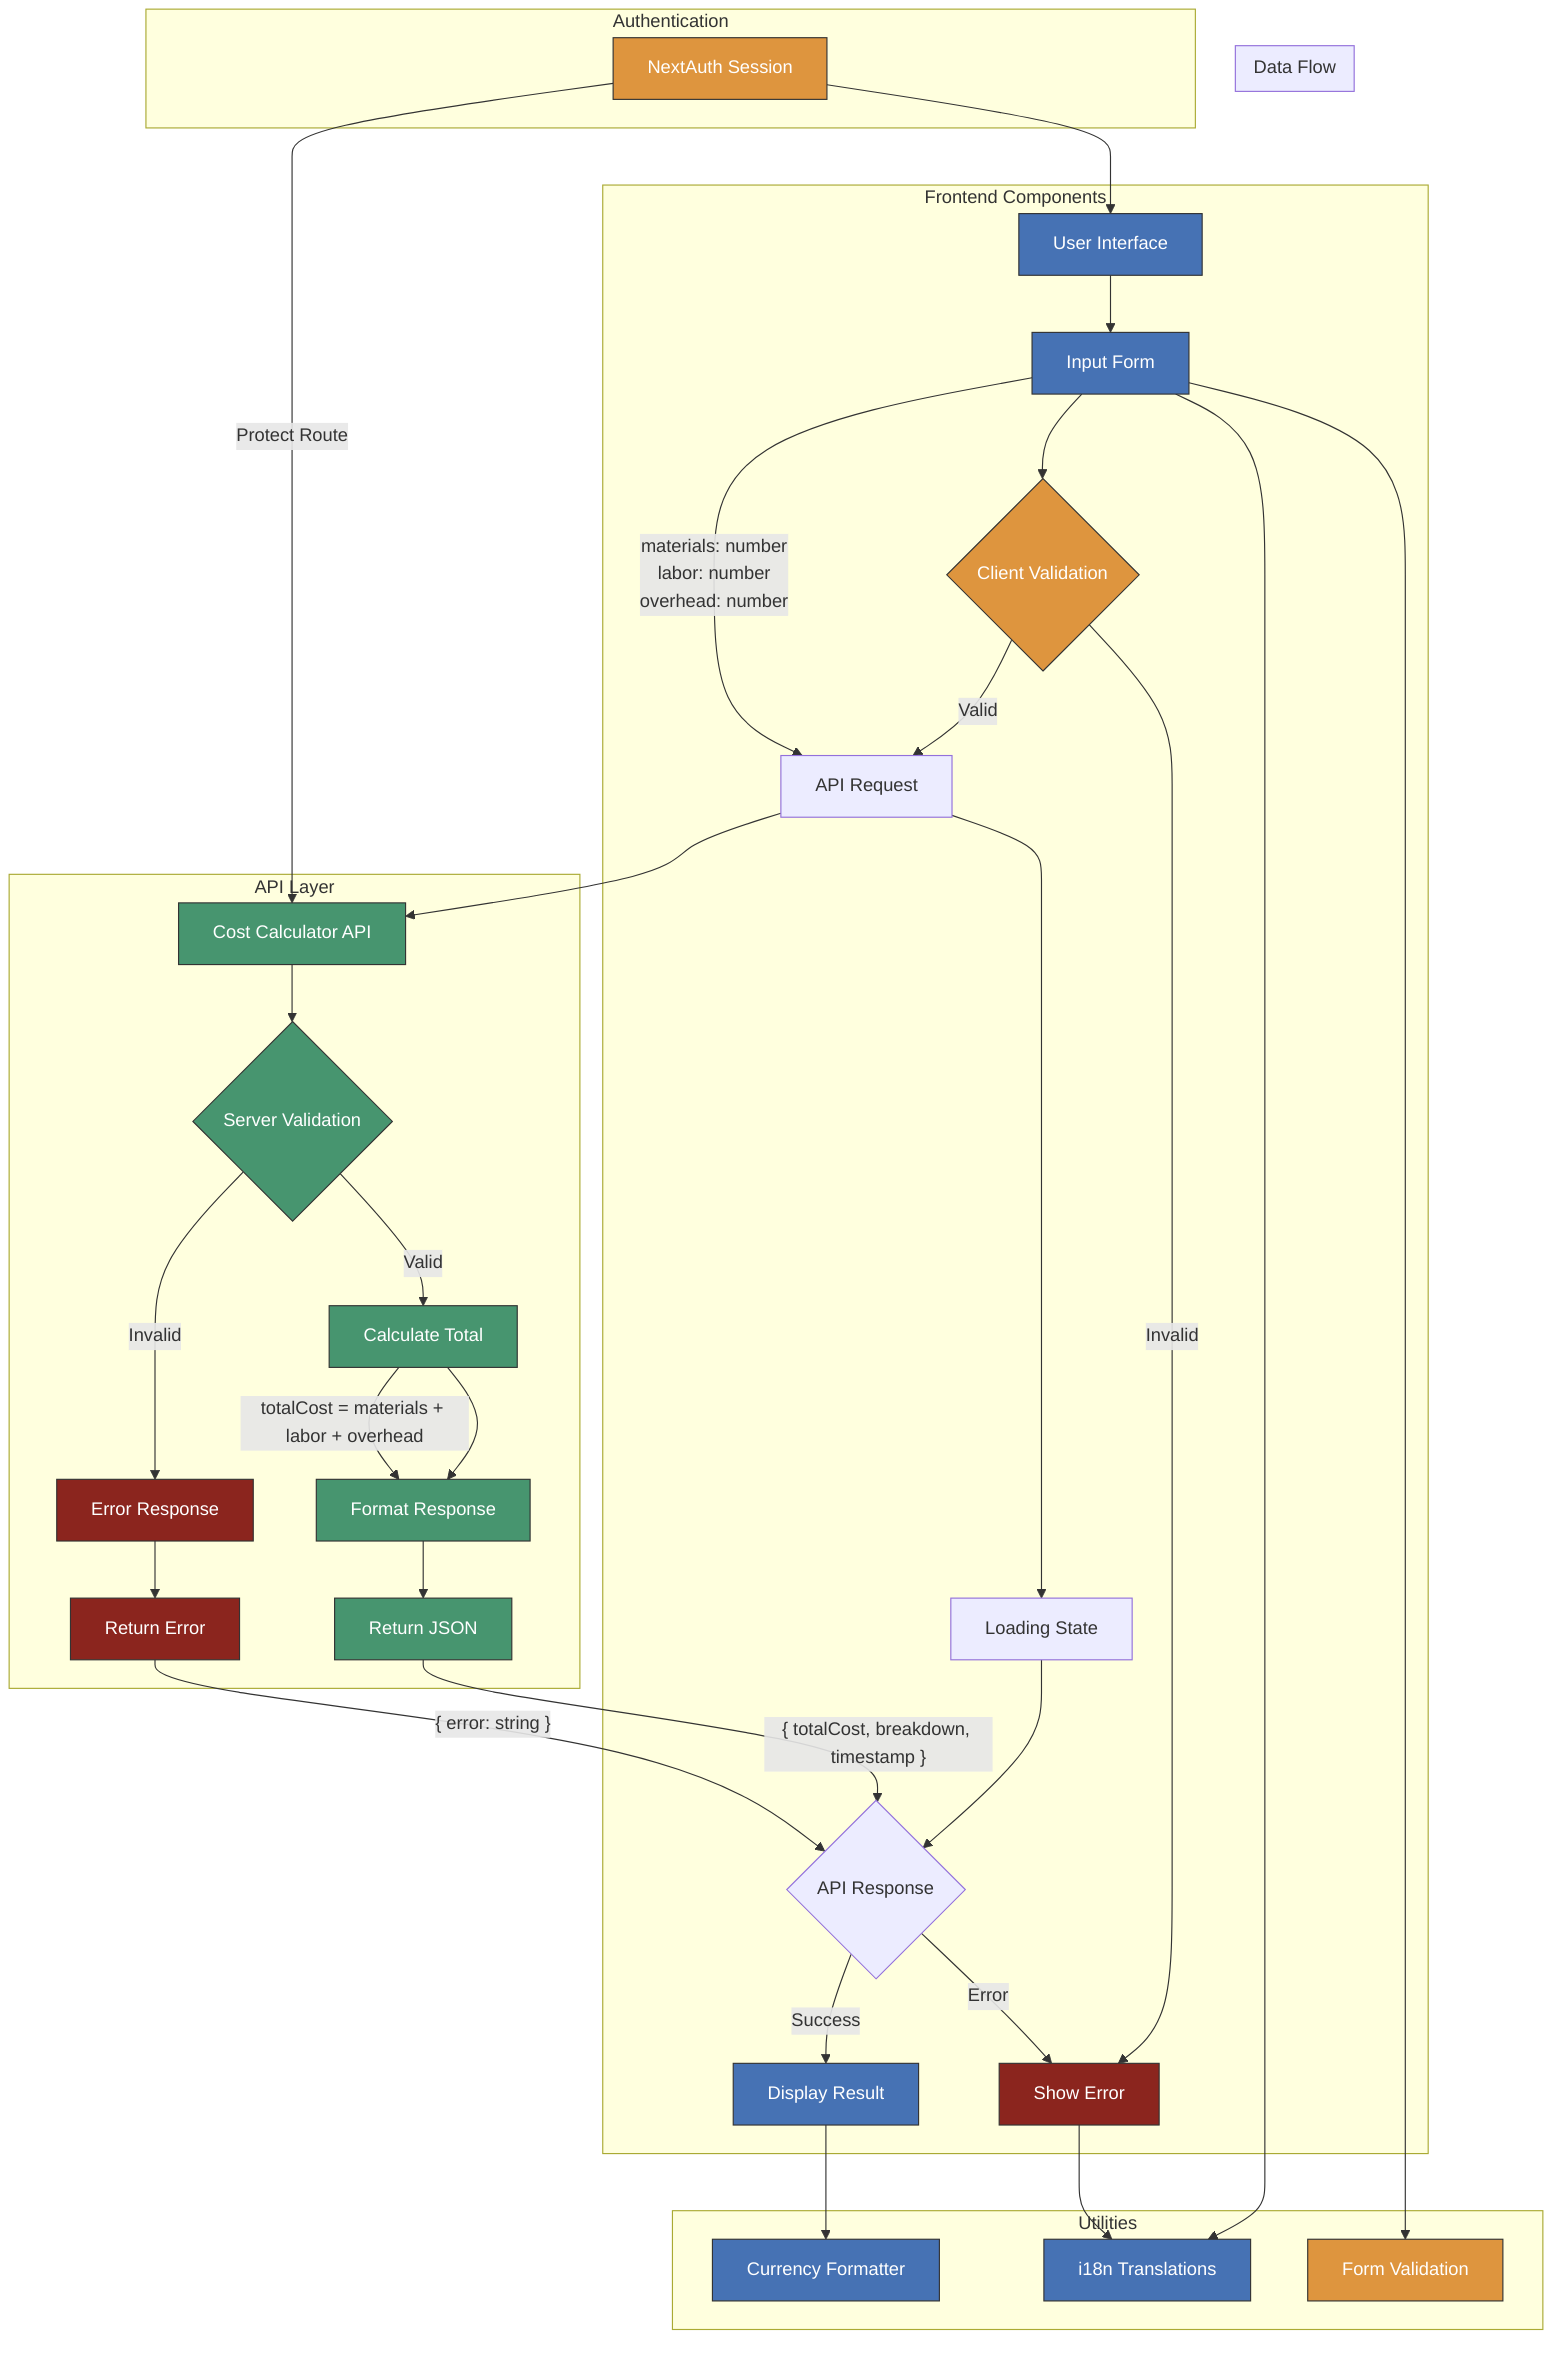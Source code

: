 flowchart TD
    subgraph "Frontend Components"
        A[User Interface] --> B[Input Form]
        B --> C{Client Validation}
        C -->|Valid| D[API Request]
        C -->|Invalid| E[Show Error]
        D --> F[Loading State]
        F --> G{API Response}
        G -->|Success| H[Display Result]
        G -->|Error| E
    end

    subgraph "API Layer"
        D --> J[Cost Calculator API]
        J --> K{Server Validation}
        K -->|Valid| L[Calculate Total]
        K -->|Invalid| M[Error Response]
        L --> N[Format Response]
        N --> O[Return JSON]
        M --> P[Return Error]
    end

    subgraph "Data Flow"
        B -->|"materials: number\nlabor: number\noverhead: number"| D
        L -->|"totalCost = materials + labor + overhead"| N
        O -->|"{ totalCost, breakdown, timestamp }"| G
        P -->|"{ error: string }"| G
    end

    subgraph "Utilities"
        Q[Currency Formatter]
        R[i18n Translations]
        S[Form Validation]
        
        B --> R
        B --> S
        H --> Q
        E --> R
    end

    subgraph "Authentication"
        T[NextAuth Session]
        T --> A
        T -->|"Protect Route"| J
    end
    
    classDef primary fill:#4672b4,color:white,stroke:#333,stroke-width:1px
    classDef secondary fill:#47956f,color:white,stroke:#333,stroke-width:1px
    classDef warning fill:#de953e,color:white,stroke:#333,stroke-width:1px
    classDef error fill:#8b251e,color:white,stroke:#333,stroke-width:1px
    
    class A,B,H,Q,R primary
    class J,K,L,N,O secondary
    class C,S,T warning
    class E,M,P error